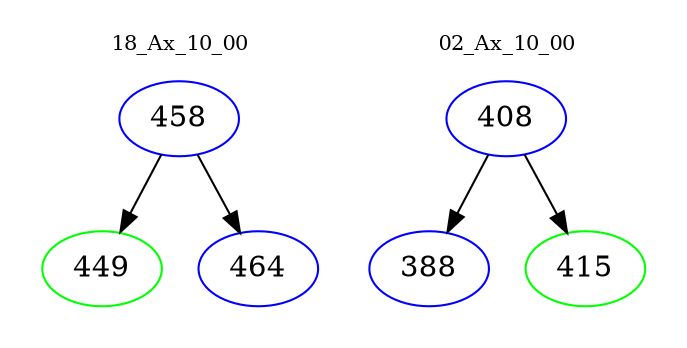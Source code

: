 digraph{
subgraph cluster_0 {
color = white
label = "18_Ax_10_00";
fontsize=10;
T0_458 [label="458", color="blue"]
T0_458 -> T0_449 [color="black"]
T0_449 [label="449", color="green"]
T0_458 -> T0_464 [color="black"]
T0_464 [label="464", color="blue"]
}
subgraph cluster_1 {
color = white
label = "02_Ax_10_00";
fontsize=10;
T1_408 [label="408", color="blue"]
T1_408 -> T1_388 [color="black"]
T1_388 [label="388", color="blue"]
T1_408 -> T1_415 [color="black"]
T1_415 [label="415", color="green"]
}
}

